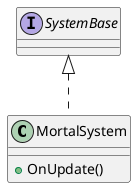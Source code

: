 ﻿@startuml
'https://plantuml.com/class-diagram

class MortalSystem implements SystemBase {
    +OnUpdate()
}

@enduml